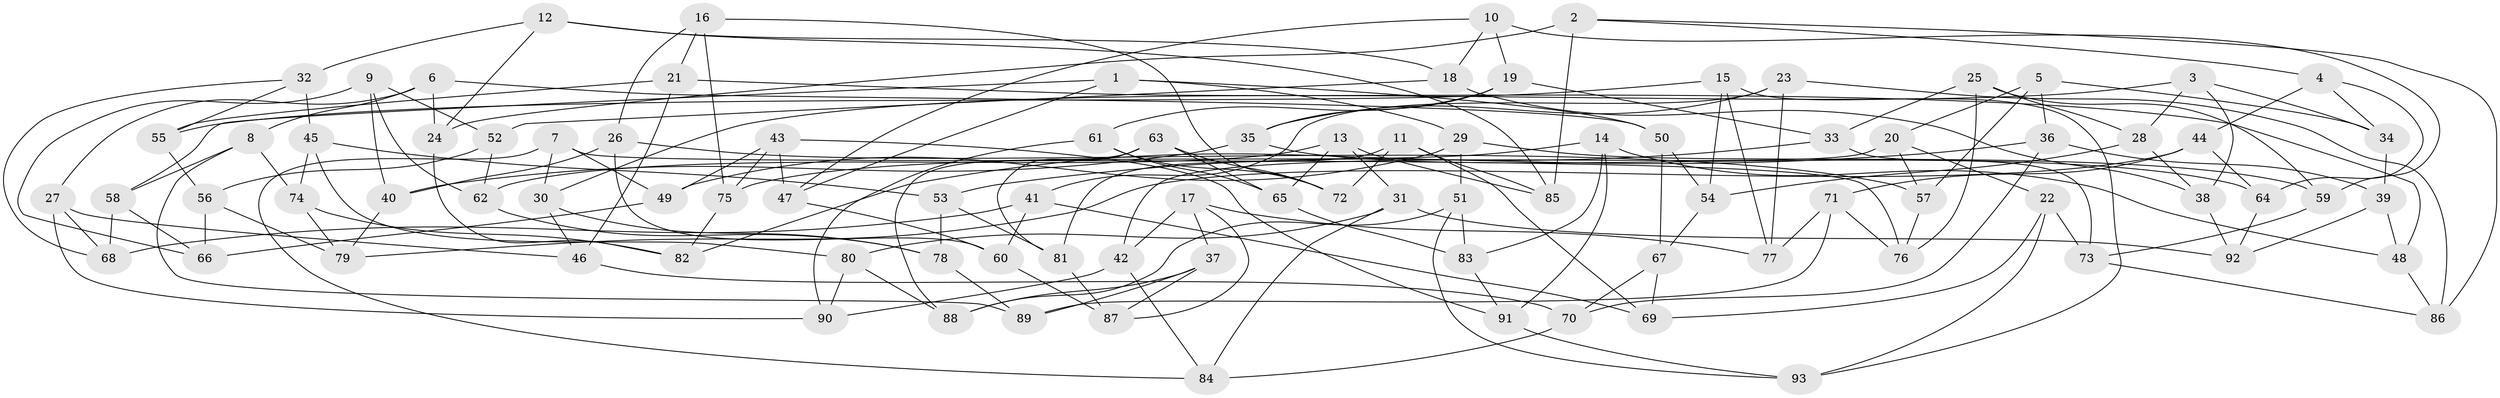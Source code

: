 // Generated by graph-tools (version 1.1) at 2025/03/03/09/25 03:03:06]
// undirected, 93 vertices, 186 edges
graph export_dot {
graph [start="1"]
  node [color=gray90,style=filled];
  1;
  2;
  3;
  4;
  5;
  6;
  7;
  8;
  9;
  10;
  11;
  12;
  13;
  14;
  15;
  16;
  17;
  18;
  19;
  20;
  21;
  22;
  23;
  24;
  25;
  26;
  27;
  28;
  29;
  30;
  31;
  32;
  33;
  34;
  35;
  36;
  37;
  38;
  39;
  40;
  41;
  42;
  43;
  44;
  45;
  46;
  47;
  48;
  49;
  50;
  51;
  52;
  53;
  54;
  55;
  56;
  57;
  58;
  59;
  60;
  61;
  62;
  63;
  64;
  65;
  66;
  67;
  68;
  69;
  70;
  71;
  72;
  73;
  74;
  75;
  76;
  77;
  78;
  79;
  80;
  81;
  82;
  83;
  84;
  85;
  86;
  87;
  88;
  89;
  90;
  91;
  92;
  93;
  1 -- 50;
  1 -- 47;
  1 -- 58;
  1 -- 29;
  2 -- 24;
  2 -- 4;
  2 -- 85;
  2 -- 86;
  3 -- 34;
  3 -- 38;
  3 -- 30;
  3 -- 28;
  4 -- 64;
  4 -- 34;
  4 -- 44;
  5 -- 34;
  5 -- 57;
  5 -- 36;
  5 -- 20;
  6 -- 50;
  6 -- 27;
  6 -- 8;
  6 -- 24;
  7 -- 76;
  7 -- 49;
  7 -- 30;
  7 -- 84;
  8 -- 58;
  8 -- 89;
  8 -- 74;
  9 -- 52;
  9 -- 62;
  9 -- 40;
  9 -- 66;
  10 -- 18;
  10 -- 59;
  10 -- 47;
  10 -- 19;
  11 -- 72;
  11 -- 81;
  11 -- 85;
  11 -- 69;
  12 -- 85;
  12 -- 32;
  12 -- 18;
  12 -- 24;
  13 -- 65;
  13 -- 85;
  13 -- 31;
  13 -- 62;
  14 -- 75;
  14 -- 48;
  14 -- 83;
  14 -- 91;
  15 -- 54;
  15 -- 93;
  15 -- 55;
  15 -- 77;
  16 -- 72;
  16 -- 75;
  16 -- 26;
  16 -- 21;
  17 -- 87;
  17 -- 77;
  17 -- 37;
  17 -- 42;
  18 -- 38;
  18 -- 52;
  19 -- 33;
  19 -- 61;
  19 -- 35;
  20 -- 42;
  20 -- 22;
  20 -- 57;
  21 -- 46;
  21 -- 48;
  21 -- 55;
  22 -- 93;
  22 -- 69;
  22 -- 73;
  23 -- 86;
  23 -- 35;
  23 -- 77;
  23 -- 41;
  24 -- 82;
  25 -- 33;
  25 -- 76;
  25 -- 59;
  25 -- 28;
  26 -- 57;
  26 -- 40;
  26 -- 60;
  27 -- 46;
  27 -- 68;
  27 -- 90;
  28 -- 54;
  28 -- 38;
  29 -- 49;
  29 -- 51;
  29 -- 59;
  30 -- 78;
  30 -- 46;
  31 -- 80;
  31 -- 92;
  31 -- 84;
  32 -- 68;
  32 -- 55;
  32 -- 45;
  33 -- 82;
  33 -- 73;
  34 -- 39;
  35 -- 64;
  35 -- 40;
  36 -- 53;
  36 -- 39;
  36 -- 70;
  37 -- 87;
  37 -- 89;
  37 -- 88;
  38 -- 92;
  39 -- 48;
  39 -- 92;
  40 -- 79;
  41 -- 69;
  41 -- 68;
  41 -- 60;
  42 -- 84;
  42 -- 90;
  43 -- 91;
  43 -- 49;
  43 -- 47;
  43 -- 75;
  44 -- 71;
  44 -- 64;
  44 -- 79;
  45 -- 74;
  45 -- 53;
  45 -- 80;
  46 -- 70;
  47 -- 60;
  48 -- 86;
  49 -- 66;
  50 -- 67;
  50 -- 54;
  51 -- 83;
  51 -- 88;
  51 -- 93;
  52 -- 56;
  52 -- 62;
  53 -- 81;
  53 -- 78;
  54 -- 67;
  55 -- 56;
  56 -- 66;
  56 -- 79;
  57 -- 76;
  58 -- 68;
  58 -- 66;
  59 -- 73;
  60 -- 87;
  61 -- 90;
  61 -- 65;
  61 -- 72;
  62 -- 78;
  63 -- 65;
  63 -- 81;
  63 -- 88;
  63 -- 72;
  64 -- 92;
  65 -- 83;
  67 -- 69;
  67 -- 70;
  70 -- 84;
  71 -- 76;
  71 -- 89;
  71 -- 77;
  73 -- 86;
  74 -- 79;
  74 -- 82;
  75 -- 82;
  78 -- 89;
  80 -- 88;
  80 -- 90;
  81 -- 87;
  83 -- 91;
  91 -- 93;
}
